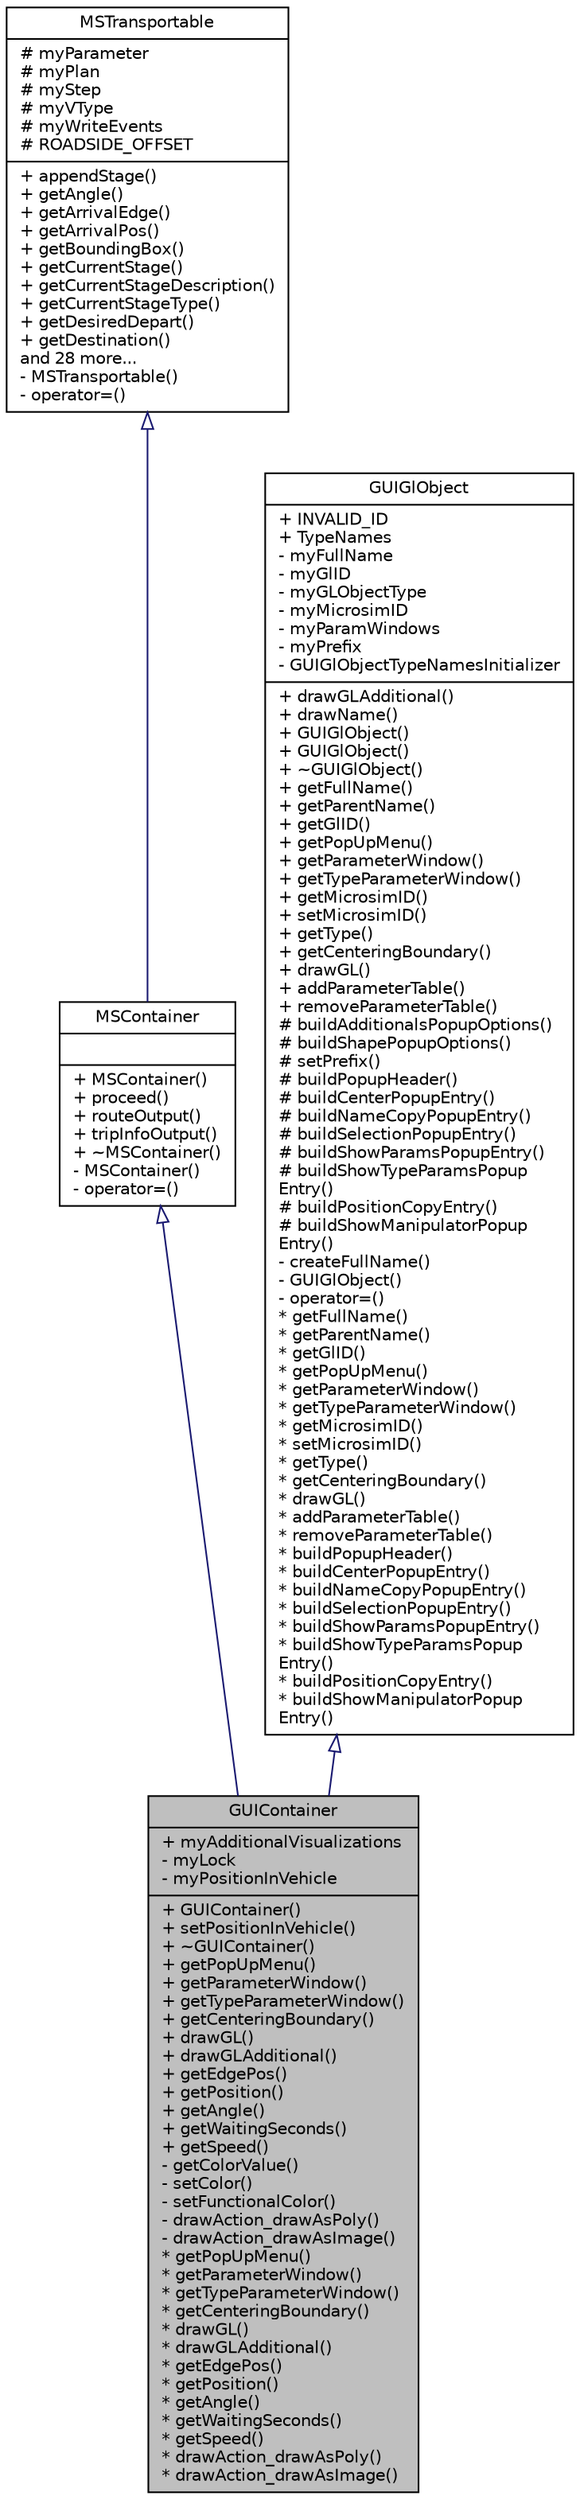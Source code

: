 digraph "GUIContainer"
{
  edge [fontname="Helvetica",fontsize="10",labelfontname="Helvetica",labelfontsize="10"];
  node [fontname="Helvetica",fontsize="10",shape=record];
  Node0 [label="{GUIContainer\n|+ myAdditionalVisualizations\l- myLock\l- myPositionInVehicle\l|+ GUIContainer()\l+ setPositionInVehicle()\l+ ~GUIContainer()\l+ getPopUpMenu()\l+ getParameterWindow()\l+ getTypeParameterWindow()\l+ getCenteringBoundary()\l+ drawGL()\l+ drawGLAdditional()\l+ getEdgePos()\l+ getPosition()\l+ getAngle()\l+ getWaitingSeconds()\l+ getSpeed()\l- getColorValue()\l- setColor()\l- setFunctionalColor()\l- drawAction_drawAsPoly()\l- drawAction_drawAsImage()\l* getPopUpMenu()\l* getParameterWindow()\l* getTypeParameterWindow()\l* getCenteringBoundary()\l* drawGL()\l* drawGLAdditional()\l* getEdgePos()\l* getPosition()\l* getAngle()\l* getWaitingSeconds()\l* getSpeed()\l* drawAction_drawAsPoly()\l* drawAction_drawAsImage()\l}",height=0.2,width=0.4,color="black", fillcolor="grey75", style="filled", fontcolor="black"];
  Node1 -> Node0 [dir="back",color="midnightblue",fontsize="10",style="solid",arrowtail="onormal",fontname="Helvetica"];
  Node1 [label="{MSContainer\n||+ MSContainer()\l+ proceed()\l+ routeOutput()\l+ tripInfoOutput()\l+ ~MSContainer()\l- MSContainer()\l- operator=()\l}",height=0.2,width=0.4,color="black", fillcolor="white", style="filled",URL="$d1/dc4/class_m_s_container.html"];
  Node2 -> Node1 [dir="back",color="midnightblue",fontsize="10",style="solid",arrowtail="onormal",fontname="Helvetica"];
  Node2 [label="{MSTransportable\n|# myParameter\l# myPlan\l# myStep\l# myVType\l# myWriteEvents\l# ROADSIDE_OFFSET\l|+ appendStage()\l+ getAngle()\l+ getArrivalEdge()\l+ getArrivalPos()\l+ getBoundingBox()\l+ getCurrentStage()\l+ getCurrentStageDescription()\l+ getCurrentStageType()\l+ getDesiredDepart()\l+ getDestination()\land 28 more...\l- MSTransportable()\l- operator=()\l}",height=0.2,width=0.4,color="black", fillcolor="white", style="filled",URL="$d8/d53/class_m_s_transportable.html"];
  Node3 -> Node0 [dir="back",color="midnightblue",fontsize="10",style="solid",arrowtail="onormal",fontname="Helvetica"];
  Node3 [label="{GUIGlObject\n|+ INVALID_ID\l+ TypeNames\l- myFullName\l- myGlID\l- myGLObjectType\l- myMicrosimID\l- myParamWindows\l- myPrefix\l- GUIGlObjectTypeNamesInitializer\l|+ drawGLAdditional()\l+ drawName()\l+ GUIGlObject()\l+ GUIGlObject()\l+ ~GUIGlObject()\l+ getFullName()\l+ getParentName()\l+ getGlID()\l+ getPopUpMenu()\l+ getParameterWindow()\l+ getTypeParameterWindow()\l+ getMicrosimID()\l+ setMicrosimID()\l+ getType()\l+ getCenteringBoundary()\l+ drawGL()\l+ addParameterTable()\l+ removeParameterTable()\l# buildAdditionalsPopupOptions()\l# buildShapePopupOptions()\l# setPrefix()\l# buildPopupHeader()\l# buildCenterPopupEntry()\l# buildNameCopyPopupEntry()\l# buildSelectionPopupEntry()\l# buildShowParamsPopupEntry()\l# buildShowTypeParamsPopup\lEntry()\l# buildPositionCopyEntry()\l# buildShowManipulatorPopup\lEntry()\l- createFullName()\l- GUIGlObject()\l- operator=()\l* getFullName()\l* getParentName()\l* getGlID()\l* getPopUpMenu()\l* getParameterWindow()\l* getTypeParameterWindow()\l* getMicrosimID()\l* setMicrosimID()\l* getType()\l* getCenteringBoundary()\l* drawGL()\l* addParameterTable()\l* removeParameterTable()\l* buildPopupHeader()\l* buildCenterPopupEntry()\l* buildNameCopyPopupEntry()\l* buildSelectionPopupEntry()\l* buildShowParamsPopupEntry()\l* buildShowTypeParamsPopup\lEntry()\l* buildPositionCopyEntry()\l* buildShowManipulatorPopup\lEntry()\l}",height=0.2,width=0.4,color="black", fillcolor="white", style="filled",URL="$de/d94/class_g_u_i_gl_object.html"];
}
